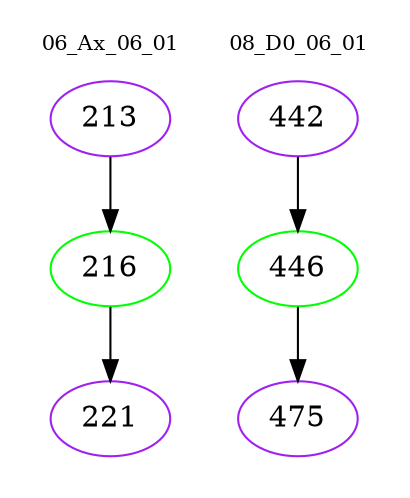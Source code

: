 digraph{
subgraph cluster_0 {
color = white
label = "06_Ax_06_01";
fontsize=10;
T0_213 [label="213", color="purple"]
T0_213 -> T0_216 [color="black"]
T0_216 [label="216", color="green"]
T0_216 -> T0_221 [color="black"]
T0_221 [label="221", color="purple"]
}
subgraph cluster_1 {
color = white
label = "08_D0_06_01";
fontsize=10;
T1_442 [label="442", color="purple"]
T1_442 -> T1_446 [color="black"]
T1_446 [label="446", color="green"]
T1_446 -> T1_475 [color="black"]
T1_475 [label="475", color="purple"]
}
}
